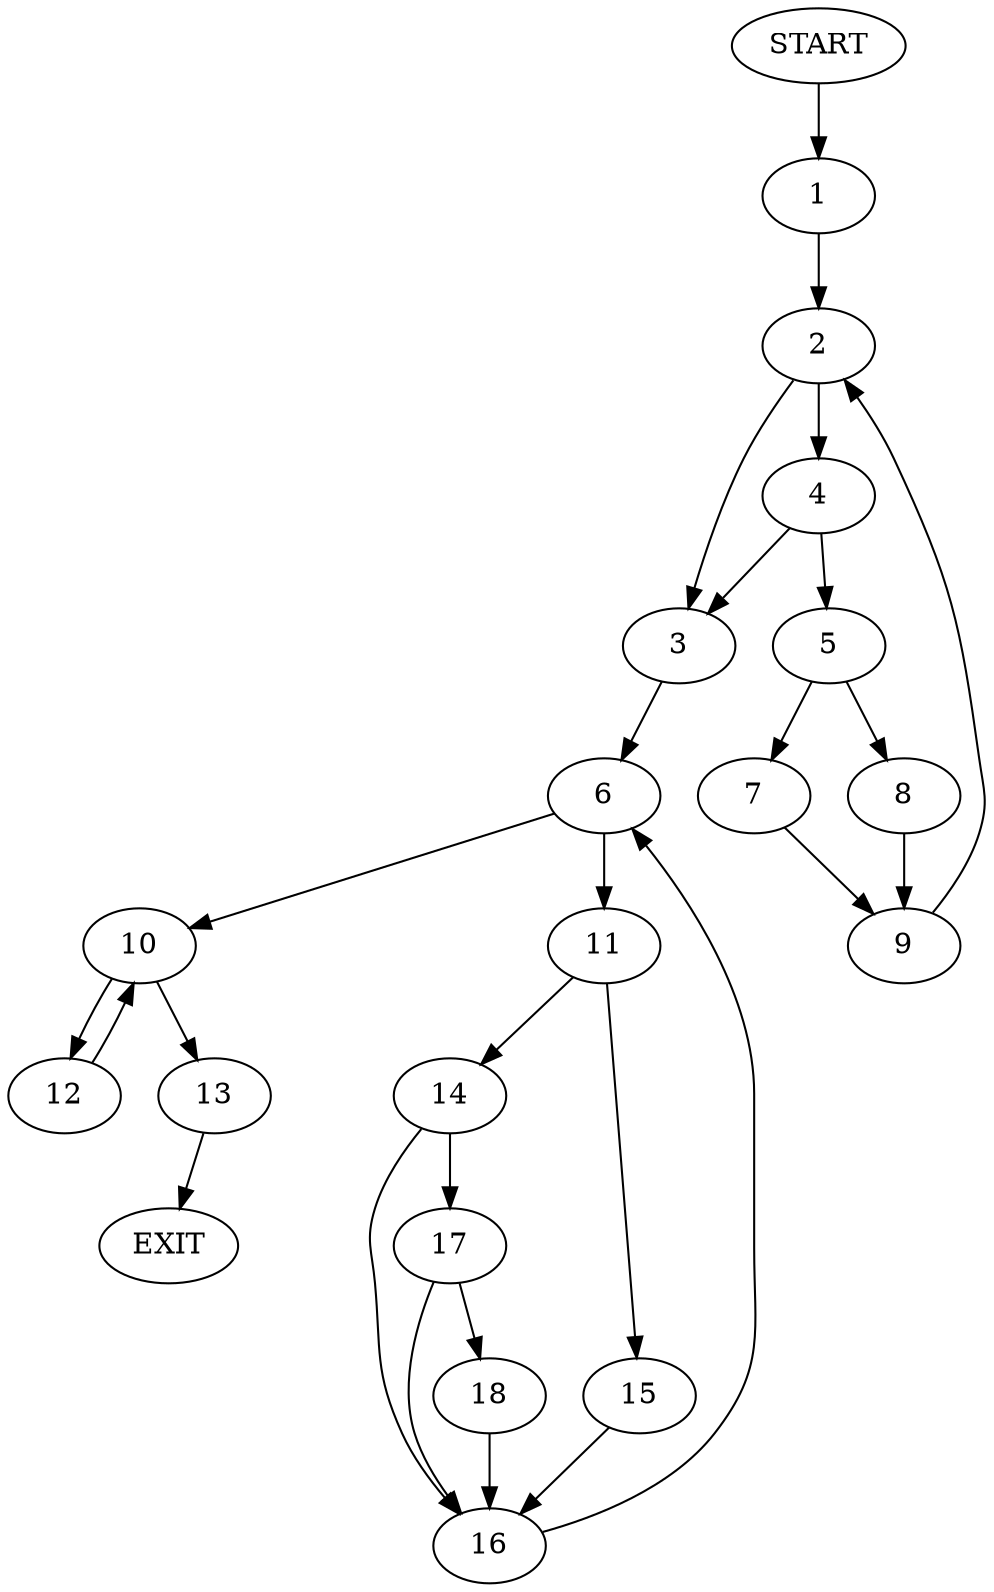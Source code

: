digraph {
0 [label="START"]
19 [label="EXIT"]
0 -> 1
1 -> 2
2 -> 3
2 -> 4
4 -> 3
4 -> 5
3 -> 6
5 -> 7
5 -> 8
7 -> 9
8 -> 9
9 -> 2
6 -> 10
6 -> 11
10 -> 12
10 -> 13
11 -> 14
11 -> 15
15 -> 16
14 -> 17
14 -> 16
16 -> 6
17 -> 16
17 -> 18
18 -> 16
12 -> 10
13 -> 19
}
